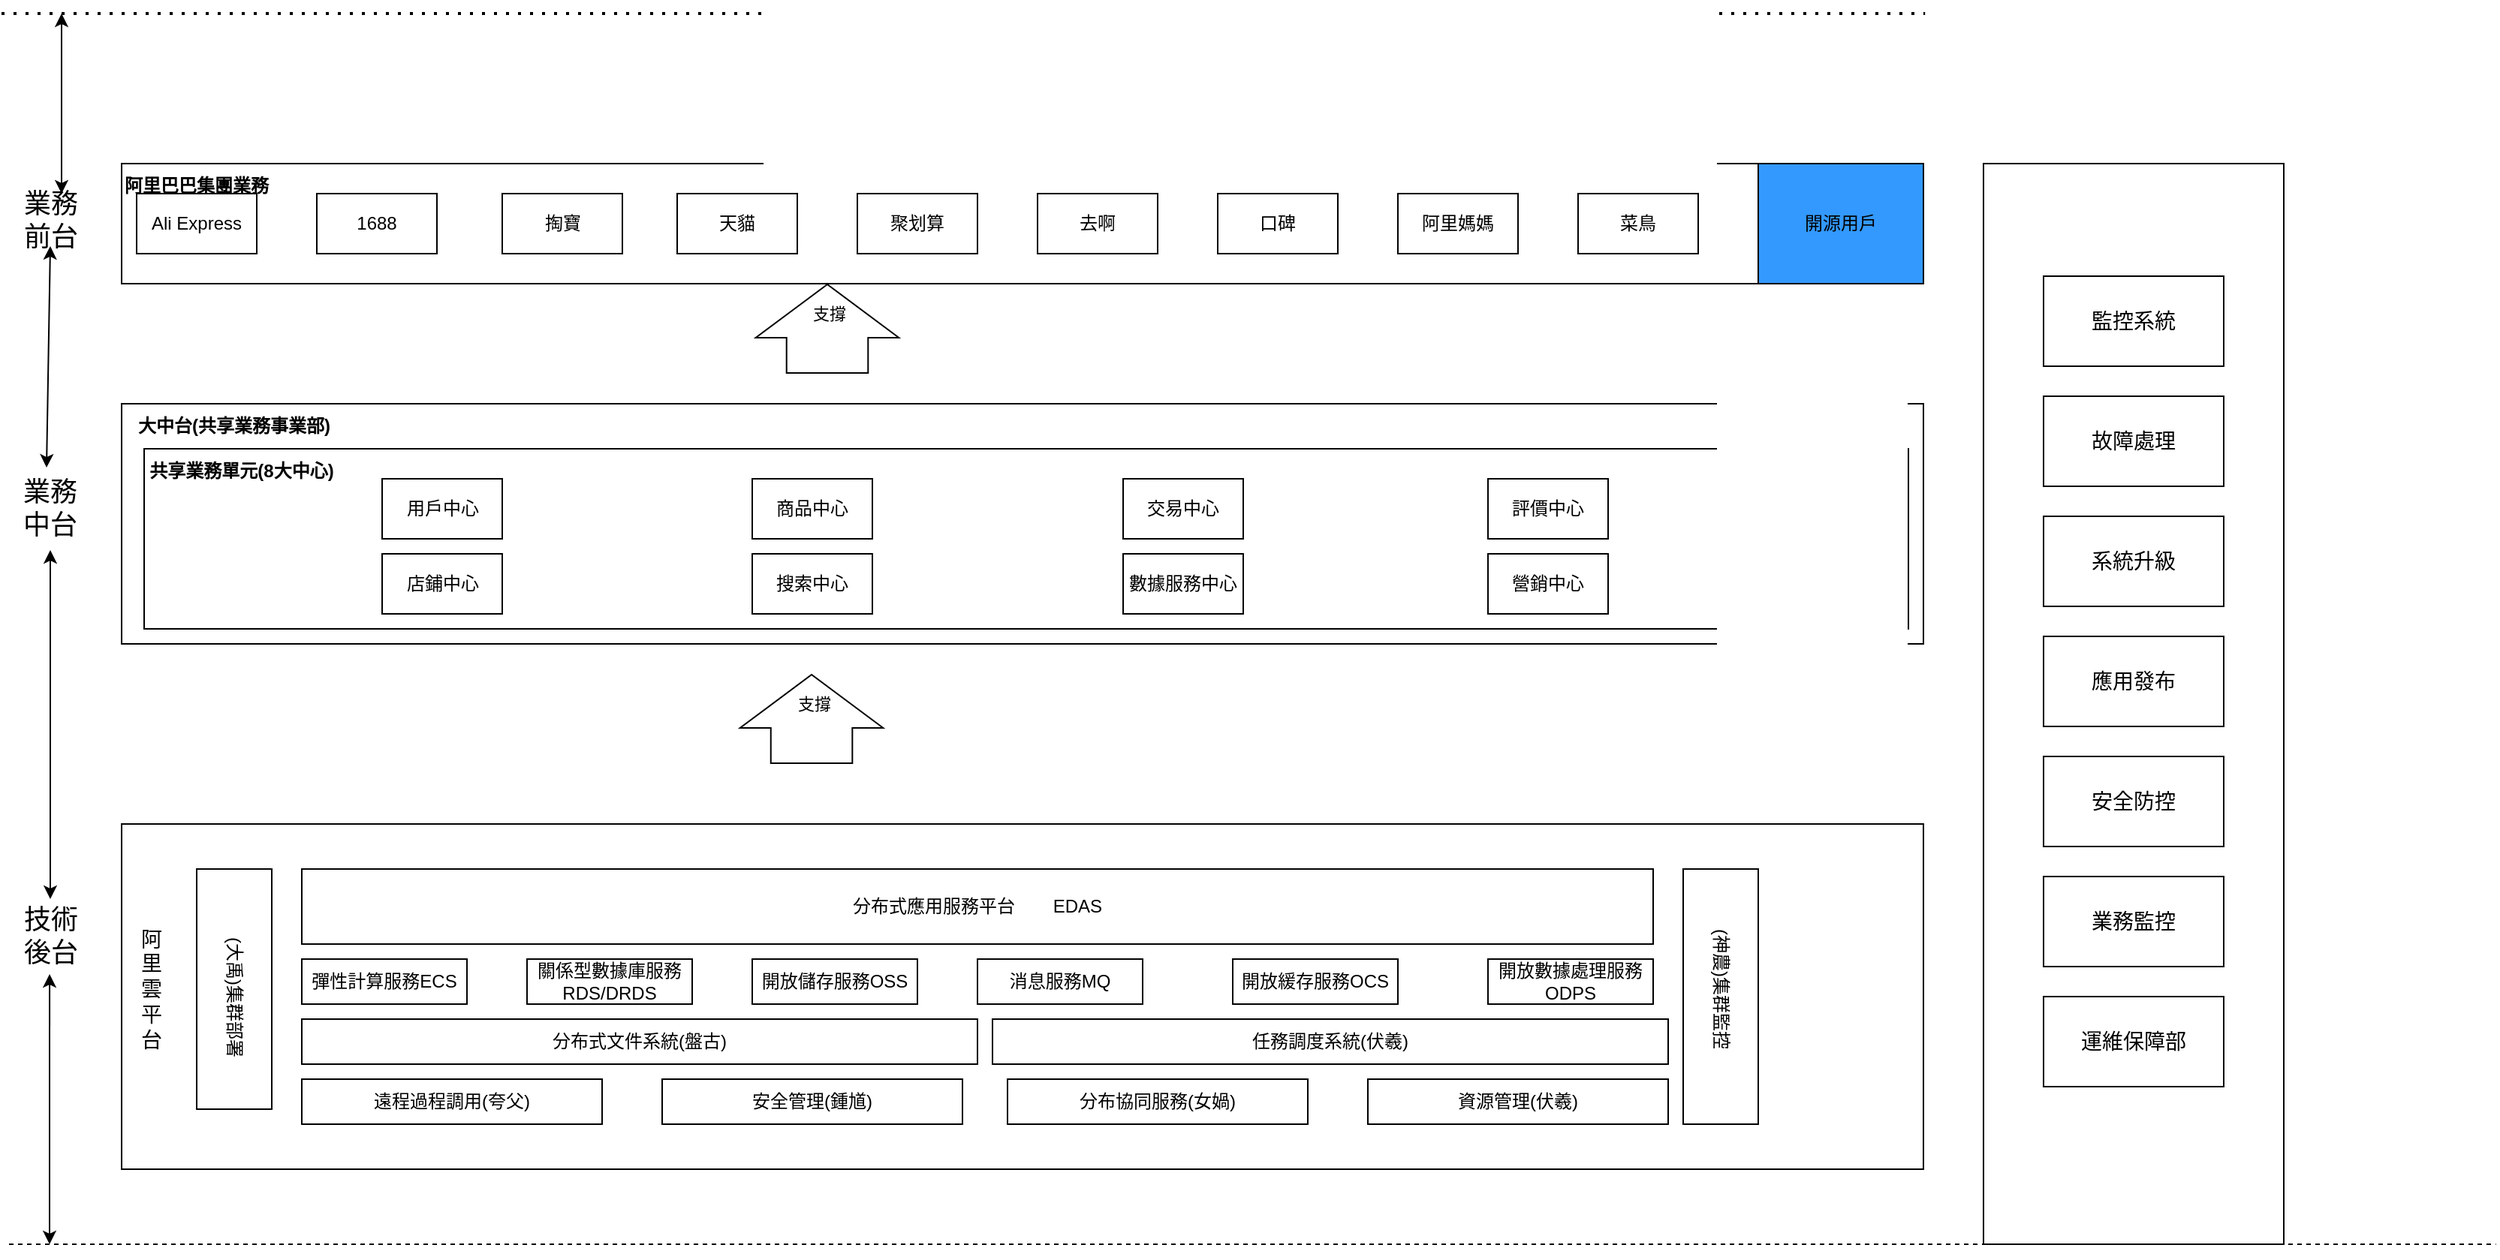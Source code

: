 <mxfile version="25.0.3">
  <diagram name="第 1 页" id="-ct8rAmfajZ4LlhxsOiy">
    <mxGraphModel dx="1743" dy="822" grid="1" gridSize="10" guides="1" tooltips="1" connect="1" arrows="1" fold="1" page="1" pageScale="1" pageWidth="827" pageHeight="1169" math="0" shadow="0">
      <root>
        <mxCell id="0" />
        <mxCell id="1" parent="0" />
        <mxCell id="weBDINwYChsQopcIgQsz-28" value="" style="whiteSpace=wrap;html=1;" vertex="1" parent="1">
          <mxGeometry x="80" y="310" width="1200" height="160" as="geometry" />
        </mxCell>
        <mxCell id="weBDINwYChsQopcIgQsz-12" value="" style="whiteSpace=wrap;html=1;" vertex="1" parent="1">
          <mxGeometry x="80" y="150" width="1200" height="80" as="geometry" />
        </mxCell>
        <mxCell id="weBDINwYChsQopcIgQsz-1" value="Ali Express" style="rounded=0;whiteSpace=wrap;html=1;" vertex="1" parent="1">
          <mxGeometry x="90" y="170" width="80" height="40" as="geometry" />
        </mxCell>
        <mxCell id="weBDINwYChsQopcIgQsz-2" value="1688" style="rounded=0;whiteSpace=wrap;html=1;" vertex="1" parent="1">
          <mxGeometry x="210" y="170" width="80" height="40" as="geometry" />
        </mxCell>
        <mxCell id="weBDINwYChsQopcIgQsz-3" value="掏寶" style="rounded=0;whiteSpace=wrap;html=1;" vertex="1" parent="1">
          <mxGeometry x="333.5" y="170" width="80" height="40" as="geometry" />
        </mxCell>
        <mxCell id="weBDINwYChsQopcIgQsz-4" value="天貓" style="rounded=0;whiteSpace=wrap;html=1;" vertex="1" parent="1">
          <mxGeometry x="450" y="170" width="80" height="40" as="geometry" />
        </mxCell>
        <mxCell id="weBDINwYChsQopcIgQsz-5" value="聚划算" style="rounded=0;whiteSpace=wrap;html=1;" vertex="1" parent="1">
          <mxGeometry x="570" y="170" width="80" height="40" as="geometry" />
        </mxCell>
        <mxCell id="weBDINwYChsQopcIgQsz-6" value="去啊" style="rounded=0;whiteSpace=wrap;html=1;" vertex="1" parent="1">
          <mxGeometry x="690" y="170" width="80" height="40" as="geometry" />
        </mxCell>
        <mxCell id="weBDINwYChsQopcIgQsz-7" value="口碑" style="rounded=0;whiteSpace=wrap;html=1;" vertex="1" parent="1">
          <mxGeometry x="810" y="170" width="80" height="40" as="geometry" />
        </mxCell>
        <mxCell id="weBDINwYChsQopcIgQsz-8" value="阿里媽媽" style="rounded=0;whiteSpace=wrap;html=1;" vertex="1" parent="1">
          <mxGeometry x="930" y="170" width="80" height="40" as="geometry" />
        </mxCell>
        <mxCell id="weBDINwYChsQopcIgQsz-9" value="菜鳥" style="rounded=0;whiteSpace=wrap;html=1;" vertex="1" parent="1">
          <mxGeometry x="1050" y="170" width="80" height="40" as="geometry" />
        </mxCell>
        <mxCell id="weBDINwYChsQopcIgQsz-13" value="開源用戶" style="rounded=0;whiteSpace=wrap;html=1;fillColor=#3399FF;" vertex="1" parent="1">
          <mxGeometry x="1170" y="150" width="110" height="80" as="geometry" />
        </mxCell>
        <mxCell id="weBDINwYChsQopcIgQsz-14" value="&lt;font style=&quot;font-size: 18px;&quot;&gt;業務前台&lt;/font&gt;" style="text;html=1;align=center;verticalAlign=middle;whiteSpace=wrap;rounded=0;" vertex="1" parent="1">
          <mxGeometry x="7.5" y="170" width="50" height="35" as="geometry" />
        </mxCell>
        <mxCell id="weBDINwYChsQopcIgQsz-15" value="" style="endArrow=none;dashed=1;html=1;dashPattern=1 3;strokeWidth=2;rounded=0;" edge="1" parent="1">
          <mxGeometry width="50" height="50" relative="1" as="geometry">
            <mxPoint y="50" as="sourcePoint" />
            <mxPoint x="1281.111" y="50" as="targetPoint" />
          </mxGeometry>
        </mxCell>
        <mxCell id="weBDINwYChsQopcIgQsz-21" value="" style="shape=flexArrow;endArrow=classic;html=1;rounded=0;endWidth=40;endSize=11.486;width=54.286;" edge="1" parent="1">
          <mxGeometry width="50" height="50" relative="1" as="geometry">
            <mxPoint x="550" y="290" as="sourcePoint" />
            <mxPoint x="550" y="230" as="targetPoint" />
            <Array as="points" />
          </mxGeometry>
        </mxCell>
        <mxCell id="weBDINwYChsQopcIgQsz-22" value="支撐" style="edgeLabel;html=1;align=center;verticalAlign=middle;resizable=0;points=[];" vertex="1" connectable="0" parent="weBDINwYChsQopcIgQsz-21">
          <mxGeometry x="0.339" y="-1" relative="1" as="geometry">
            <mxPoint as="offset" />
          </mxGeometry>
        </mxCell>
        <mxCell id="weBDINwYChsQopcIgQsz-23" value="&lt;b&gt;阿里巴巴集團業務&lt;/b&gt;" style="text;html=1;align=center;verticalAlign=middle;whiteSpace=wrap;rounded=0;" vertex="1" parent="1">
          <mxGeometry x="80" y="150" width="100" height="30" as="geometry" />
        </mxCell>
        <mxCell id="weBDINwYChsQopcIgQsz-32" value="" style="whiteSpace=wrap;html=1;" vertex="1" parent="1">
          <mxGeometry x="95" y="340" width="1175" height="120" as="geometry" />
        </mxCell>
        <mxCell id="weBDINwYChsQopcIgQsz-24" value="&lt;font style=&quot;font-size: 18px;&quot;&gt;業務中台&lt;/font&gt;" style="text;html=1;align=center;verticalAlign=middle;whiteSpace=wrap;rounded=0;" vertex="1" parent="1">
          <mxGeometry x="5" y="352.5" width="55" height="55" as="geometry" />
        </mxCell>
        <mxCell id="weBDINwYChsQopcIgQsz-31" value="&lt;b&gt;大中台(共享業務事業部)&lt;/b&gt;" style="text;html=1;align=center;verticalAlign=middle;whiteSpace=wrap;rounded=0;" vertex="1" parent="1">
          <mxGeometry x="80" y="310" width="150" height="30" as="geometry" />
        </mxCell>
        <mxCell id="weBDINwYChsQopcIgQsz-33" value="用戶中心" style="rounded=0;whiteSpace=wrap;html=1;" vertex="1" parent="1">
          <mxGeometry x="253.5" y="360" width="80" height="40" as="geometry" />
        </mxCell>
        <mxCell id="weBDINwYChsQopcIgQsz-34" value="商品中心" style="rounded=0;whiteSpace=wrap;html=1;" vertex="1" parent="1">
          <mxGeometry x="500" y="360" width="80" height="40" as="geometry" />
        </mxCell>
        <mxCell id="weBDINwYChsQopcIgQsz-35" value="交易中心" style="rounded=0;whiteSpace=wrap;html=1;" vertex="1" parent="1">
          <mxGeometry x="747" y="360" width="80" height="40" as="geometry" />
        </mxCell>
        <mxCell id="weBDINwYChsQopcIgQsz-36" value="評價中心" style="rounded=0;whiteSpace=wrap;html=1;" vertex="1" parent="1">
          <mxGeometry x="990" y="360" width="80" height="40" as="geometry" />
        </mxCell>
        <mxCell id="weBDINwYChsQopcIgQsz-37" value="營銷中心" style="rounded=0;whiteSpace=wrap;html=1;" vertex="1" parent="1">
          <mxGeometry x="990" y="410" width="80" height="40" as="geometry" />
        </mxCell>
        <mxCell id="weBDINwYChsQopcIgQsz-38" value="數據服務中心" style="rounded=0;whiteSpace=wrap;html=1;" vertex="1" parent="1">
          <mxGeometry x="747" y="410" width="80" height="40" as="geometry" />
        </mxCell>
        <mxCell id="weBDINwYChsQopcIgQsz-39" value="搜索中心" style="rounded=0;whiteSpace=wrap;html=1;" vertex="1" parent="1">
          <mxGeometry x="500" y="410" width="80" height="40" as="geometry" />
        </mxCell>
        <mxCell id="weBDINwYChsQopcIgQsz-40" value="店鋪中心" style="rounded=0;whiteSpace=wrap;html=1;" vertex="1" parent="1">
          <mxGeometry x="253.5" y="410" width="80" height="40" as="geometry" />
        </mxCell>
        <mxCell id="weBDINwYChsQopcIgQsz-41" value="&lt;b&gt;共享業務單元(8大中心)&lt;/b&gt;" style="text;html=1;align=center;verticalAlign=middle;whiteSpace=wrap;rounded=0;" vertex="1" parent="1">
          <mxGeometry x="95" y="340" width="130" height="30" as="geometry" />
        </mxCell>
        <mxCell id="weBDINwYChsQopcIgQsz-43" value="" style="shape=flexArrow;endArrow=classic;html=1;rounded=0;endWidth=40;endSize=11.486;width=54.286;" edge="1" parent="1">
          <mxGeometry width="50" height="50" relative="1" as="geometry">
            <mxPoint x="539.52" y="550" as="sourcePoint" />
            <mxPoint x="539.52" y="490" as="targetPoint" />
            <Array as="points" />
          </mxGeometry>
        </mxCell>
        <mxCell id="weBDINwYChsQopcIgQsz-44" value="支撐" style="edgeLabel;html=1;align=center;verticalAlign=middle;resizable=0;points=[];" vertex="1" connectable="0" parent="weBDINwYChsQopcIgQsz-43">
          <mxGeometry x="0.339" y="-1" relative="1" as="geometry">
            <mxPoint as="offset" />
          </mxGeometry>
        </mxCell>
        <mxCell id="weBDINwYChsQopcIgQsz-46" value="&lt;font style=&quot;font-size: 18px;&quot;&gt;技術後台&lt;/font&gt;" style="text;html=1;align=center;verticalAlign=middle;whiteSpace=wrap;rounded=0;" vertex="1" parent="1">
          <mxGeometry x="7.5" y="640" width="50" height="50" as="geometry" />
        </mxCell>
        <mxCell id="weBDINwYChsQopcIgQsz-49" value="" style="whiteSpace=wrap;html=1;" vertex="1" parent="1">
          <mxGeometry x="80" y="590" width="1200" height="230" as="geometry" />
        </mxCell>
        <mxCell id="weBDINwYChsQopcIgQsz-50" value="&lt;font style=&quot;font-size: 14px;&quot;&gt;阿里雲平台&lt;/font&gt;" style="text;html=1;align=center;verticalAlign=middle;whiteSpace=wrap;rounded=0;" vertex="1" parent="1">
          <mxGeometry x="90" y="635" width="20" height="130" as="geometry" />
        </mxCell>
        <mxCell id="weBDINwYChsQopcIgQsz-52" value="" style="endArrow=classic;startArrow=classic;html=1;rounded=0;exitX=0.65;exitY=0;exitDx=0;exitDy=0;exitPerimeter=0;" edge="1" parent="1" source="weBDINwYChsQopcIgQsz-14">
          <mxGeometry width="50" height="50" relative="1" as="geometry">
            <mxPoint x="30" y="170" as="sourcePoint" />
            <mxPoint x="40" y="50" as="targetPoint" />
            <Array as="points" />
          </mxGeometry>
        </mxCell>
        <mxCell id="weBDINwYChsQopcIgQsz-53" value="" style="endArrow=classic;startArrow=classic;html=1;rounded=0;exitX=0.65;exitY=0;exitDx=0;exitDy=0;exitPerimeter=0;entryX=0.5;entryY=1;entryDx=0;entryDy=0;" edge="1" parent="1" target="weBDINwYChsQopcIgQsz-14">
          <mxGeometry width="50" height="50" relative="1" as="geometry">
            <mxPoint x="30" y="352.5" as="sourcePoint" />
            <mxPoint x="30" y="232.5" as="targetPoint" />
            <Array as="points" />
          </mxGeometry>
        </mxCell>
        <mxCell id="weBDINwYChsQopcIgQsz-54" value="" style="endArrow=classic;startArrow=classic;html=1;rounded=0;exitX=0.5;exitY=0;exitDx=0;exitDy=0;" edge="1" parent="1" source="weBDINwYChsQopcIgQsz-46" target="weBDINwYChsQopcIgQsz-24">
          <mxGeometry width="50" height="50" relative="1" as="geometry">
            <mxPoint x="32.02" y="527.5" as="sourcePoint" />
            <mxPoint x="32.02" y="407.5" as="targetPoint" />
            <Array as="points" />
          </mxGeometry>
        </mxCell>
        <mxCell id="weBDINwYChsQopcIgQsz-55" value="" style="endArrow=classic;startArrow=classic;html=1;rounded=0;" edge="1" parent="1">
          <mxGeometry width="50" height="50" relative="1" as="geometry">
            <mxPoint x="32" y="870" as="sourcePoint" />
            <mxPoint x="32.02" y="690" as="targetPoint" />
            <Array as="points" />
          </mxGeometry>
        </mxCell>
        <mxCell id="weBDINwYChsQopcIgQsz-56" value="" style="endArrow=none;dashed=1;html=1;rounded=0;" edge="1" parent="1">
          <mxGeometry width="50" height="50" relative="1" as="geometry">
            <mxPoint x="5" y="870" as="sourcePoint" />
            <mxPoint x="1661.27" y="870" as="targetPoint" />
          </mxGeometry>
        </mxCell>
        <mxCell id="weBDINwYChsQopcIgQsz-57" value="" style="rounded=0;whiteSpace=wrap;html=1;" vertex="1" parent="1">
          <mxGeometry x="130" y="620" width="50" height="160" as="geometry" />
        </mxCell>
        <mxCell id="weBDINwYChsQopcIgQsz-58" value="分布式應用服務平台&lt;span style=&quot;white-space: pre;&quot;&gt;&#x9;&lt;/span&gt;EDAS" style="rounded=0;whiteSpace=wrap;html=1;" vertex="1" parent="1">
          <mxGeometry x="200" y="620" width="900" height="50" as="geometry" />
        </mxCell>
        <mxCell id="weBDINwYChsQopcIgQsz-59" value="" style="rounded=0;whiteSpace=wrap;html=1;" vertex="1" parent="1">
          <mxGeometry x="1120" y="620" width="50" height="170" as="geometry" />
        </mxCell>
        <mxCell id="weBDINwYChsQopcIgQsz-60" value="彈性計算服務ECS" style="rounded=0;whiteSpace=wrap;html=1;" vertex="1" parent="1">
          <mxGeometry x="200" y="680" width="110" height="30" as="geometry" />
        </mxCell>
        <mxCell id="weBDINwYChsQopcIgQsz-61" value="關係型數據庫服務&lt;div&gt;RDS/DRDS&lt;/div&gt;" style="rounded=0;whiteSpace=wrap;html=1;" vertex="1" parent="1">
          <mxGeometry x="350" y="680" width="110" height="30" as="geometry" />
        </mxCell>
        <mxCell id="weBDINwYChsQopcIgQsz-62" value="消息服務MQ" style="rounded=0;whiteSpace=wrap;html=1;" vertex="1" parent="1">
          <mxGeometry x="650" y="680" width="110" height="30" as="geometry" />
        </mxCell>
        <mxCell id="weBDINwYChsQopcIgQsz-63" value="開放儲存服務OSS" style="rounded=0;whiteSpace=wrap;html=1;" vertex="1" parent="1">
          <mxGeometry x="500" y="680" width="110" height="30" as="geometry" />
        </mxCell>
        <mxCell id="weBDINwYChsQopcIgQsz-64" value="開放數據處理服務&lt;div&gt;ODPS&lt;/div&gt;" style="rounded=0;whiteSpace=wrap;html=1;" vertex="1" parent="1">
          <mxGeometry x="990" y="680" width="110" height="30" as="geometry" />
        </mxCell>
        <mxCell id="weBDINwYChsQopcIgQsz-65" value="開放緩存服務OCS" style="rounded=0;whiteSpace=wrap;html=1;" vertex="1" parent="1">
          <mxGeometry x="820" y="680" width="110" height="30" as="geometry" />
        </mxCell>
        <mxCell id="weBDINwYChsQopcIgQsz-66" value="分布式文件系統(盤古)" style="rounded=0;whiteSpace=wrap;html=1;" vertex="1" parent="1">
          <mxGeometry x="200" y="720" width="450" height="30" as="geometry" />
        </mxCell>
        <mxCell id="weBDINwYChsQopcIgQsz-67" value="任務調度系統(伏羲)" style="rounded=0;whiteSpace=wrap;html=1;" vertex="1" parent="1">
          <mxGeometry x="660" y="720" width="450" height="30" as="geometry" />
        </mxCell>
        <mxCell id="weBDINwYChsQopcIgQsz-68" value="遠程過程調用(夸父)" style="rounded=0;whiteSpace=wrap;html=1;" vertex="1" parent="1">
          <mxGeometry x="200" y="760" width="200" height="30" as="geometry" />
        </mxCell>
        <mxCell id="weBDINwYChsQopcIgQsz-69" value="安全管理(鍾馗)" style="rounded=0;whiteSpace=wrap;html=1;" vertex="1" parent="1">
          <mxGeometry x="440" y="760" width="200" height="30" as="geometry" />
        </mxCell>
        <mxCell id="weBDINwYChsQopcIgQsz-70" value="資源管理(伏羲)" style="rounded=0;whiteSpace=wrap;html=1;" vertex="1" parent="1">
          <mxGeometry x="910" y="760" width="200" height="30" as="geometry" />
        </mxCell>
        <mxCell id="weBDINwYChsQopcIgQsz-71" value="分布協同服務(女媧)" style="rounded=0;whiteSpace=wrap;html=1;" vertex="1" parent="1">
          <mxGeometry x="670" y="760" width="200" height="30" as="geometry" />
        </mxCell>
        <mxCell id="weBDINwYChsQopcIgQsz-72" value="(神農)集群監控" style="text;html=1;align=center;verticalAlign=middle;whiteSpace=wrap;rounded=0;rotation=90;" vertex="1" parent="1">
          <mxGeometry x="1090" y="685" width="110" height="30" as="geometry" />
        </mxCell>
        <mxCell id="weBDINwYChsQopcIgQsz-76" value="(大禹)集群部署" style="text;html=1;align=center;verticalAlign=middle;resizable=0;points=[];autosize=1;strokeColor=none;fillColor=none;rotation=90;" vertex="1" parent="1">
          <mxGeometry x="105" y="690" width="100" height="30" as="geometry" />
        </mxCell>
        <mxCell id="weBDINwYChsQopcIgQsz-77" value="" style="whiteSpace=wrap;html=1;" vertex="1" parent="1">
          <mxGeometry x="1320" y="150" width="200" height="720" as="geometry" />
        </mxCell>
        <mxCell id="weBDINwYChsQopcIgQsz-78" value="&lt;font style=&quot;font-size: 14px;&quot;&gt;監控系統&lt;/font&gt;" style="rounded=0;whiteSpace=wrap;html=1;" vertex="1" parent="1">
          <mxGeometry x="1360" y="225" width="120" height="60" as="geometry" />
        </mxCell>
        <mxCell id="weBDINwYChsQopcIgQsz-79" value="&lt;font style=&quot;font-size: 14px;&quot;&gt;故障處理&lt;/font&gt;" style="rounded=0;whiteSpace=wrap;html=1;" vertex="1" parent="1">
          <mxGeometry x="1360" y="305" width="120" height="60" as="geometry" />
        </mxCell>
        <mxCell id="weBDINwYChsQopcIgQsz-80" value="&lt;font style=&quot;font-size: 14px;&quot;&gt;系統升級&lt;/font&gt;" style="rounded=0;whiteSpace=wrap;html=1;" vertex="1" parent="1">
          <mxGeometry x="1360" y="385" width="120" height="60" as="geometry" />
        </mxCell>
        <mxCell id="weBDINwYChsQopcIgQsz-81" value="&lt;font style=&quot;font-size: 14px;&quot;&gt;應用發布&lt;/font&gt;" style="rounded=0;whiteSpace=wrap;html=1;" vertex="1" parent="1">
          <mxGeometry x="1360" y="465" width="120" height="60" as="geometry" />
        </mxCell>
        <mxCell id="weBDINwYChsQopcIgQsz-82" value="&lt;font style=&quot;font-size: 14px;&quot;&gt;安全防控&lt;/font&gt;" style="rounded=0;whiteSpace=wrap;html=1;" vertex="1" parent="1">
          <mxGeometry x="1360" y="545" width="120" height="60" as="geometry" />
        </mxCell>
        <mxCell id="weBDINwYChsQopcIgQsz-83" value="&lt;font style=&quot;font-size: 14px;&quot;&gt;業務監控&lt;/font&gt;" style="rounded=0;whiteSpace=wrap;html=1;" vertex="1" parent="1">
          <mxGeometry x="1360" y="625" width="120" height="60" as="geometry" />
        </mxCell>
        <mxCell id="weBDINwYChsQopcIgQsz-84" value="&lt;font style=&quot;font-size: 14px;&quot;&gt;運維保障部&lt;/font&gt;" style="rounded=0;whiteSpace=wrap;html=1;" vertex="1" parent="1">
          <mxGeometry x="1360" y="705" width="120" height="60" as="geometry" />
        </mxCell>
      </root>
    </mxGraphModel>
  </diagram>
</mxfile>
